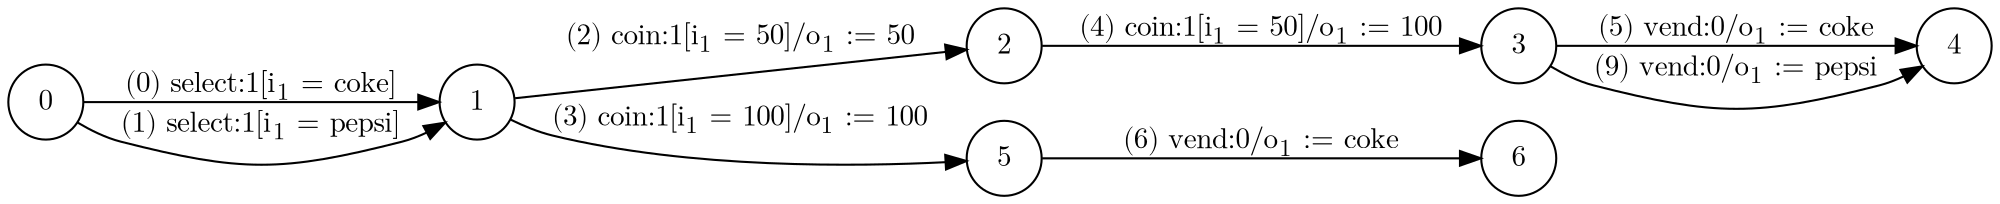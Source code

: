digraph EFSM{
  graph [rankdir="LR", fontname="Latin Modern Math"];
  node [color="black", fillcolor="white", shape="circle", style="filled", fontname="Latin Modern Math"];
  edge [fontname="Latin Modern Math"];
  0->1[label=<(0) select:1&#91;i<sub>1</sub> = coke&#93;>]
  0->1[label=<(1) select:1&#91;i<sub>1</sub> = pepsi&#93;>]
  1->2[label=<(2) coin:1&#91;i<sub>1</sub> = 50&#93;/o<sub>1</sub> := 50>]
  1->5[label=<(3) coin:1&#91;i<sub>1</sub> = 100&#93;/o<sub>1</sub> := 100>]
  2->3[label=<(4) coin:1&#91;i<sub>1</sub> = 50&#93;/o<sub>1</sub> := 100>]
  3->4[label=<(5) vend:0/o<sub>1</sub> := coke>]
  3->4[label=<(9) vend:0/o<sub>1</sub> := pepsi>]
  5->6[label=<(6) vend:0/o<sub>1</sub> := coke>]
}
